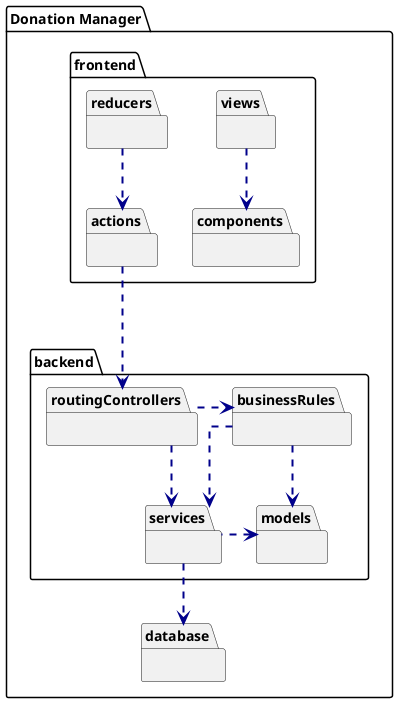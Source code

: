 

@startuml dc-package-diagram

skinparam ArrowThickness 2
skinparam ArrowColor DarkBlue
skinparam linetype ortho

package "Donation Manager" {

    package "backend" {
        package routingControllers {

        }
        package "services" {

        }
        package "businessRules" {

        }
        package models {

        }
    }

    package "frontend" {
        package views {

        }
        package components {

        }
        package actions {

        }
        package reducers {

        }
    }

    package "database" {
    }

    views ..> components

    reducers ..> actions
    actions ...> routingControllers
    services ..> database
    "businessRules" ..> services
    routingControllers .> services
    routingControllers .> "businessRules"
    models <. services
    "businessRules" ..> models
}
@enduml
